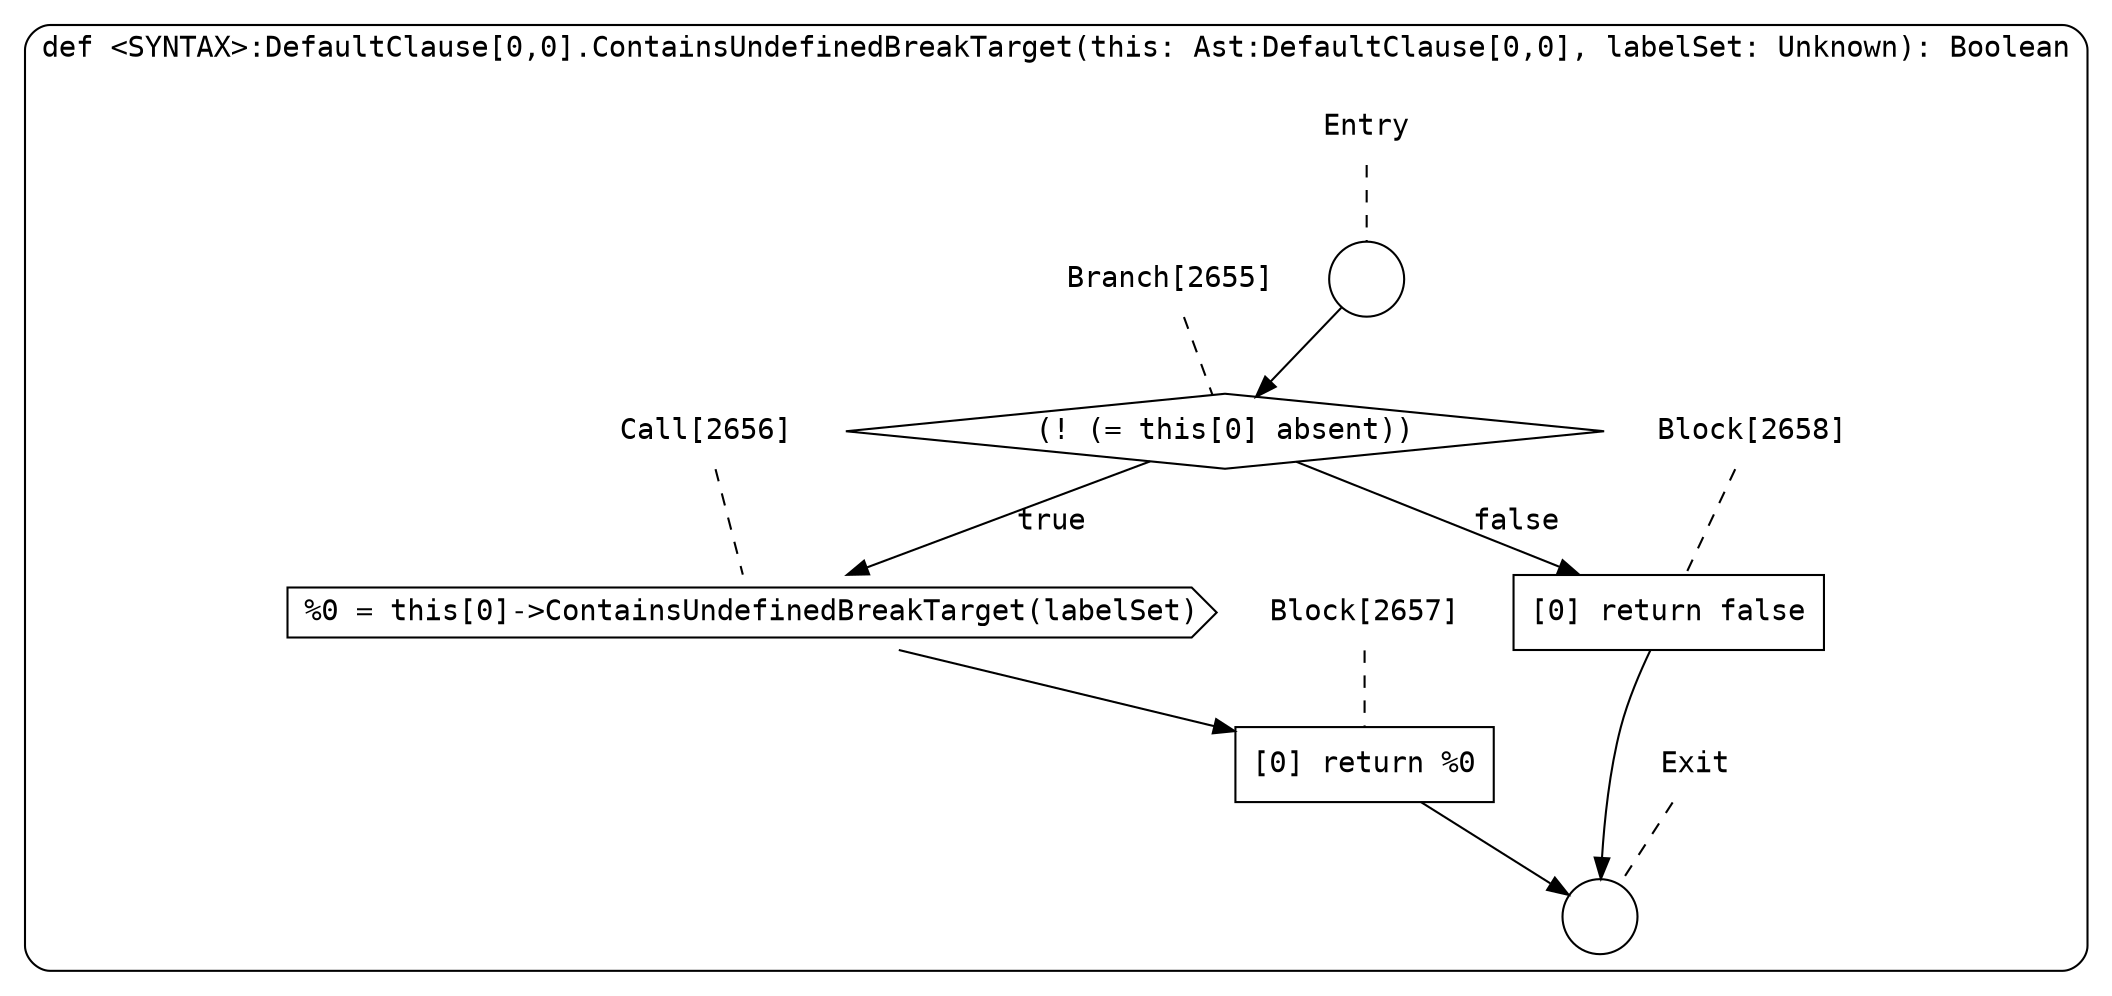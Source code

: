 digraph {
  graph [fontname = "Consolas"]
  node [fontname = "Consolas"]
  edge [fontname = "Consolas"]
  subgraph cluster591 {
    label = "def <SYNTAX>:DefaultClause[0,0].ContainsUndefinedBreakTarget(this: Ast:DefaultClause[0,0], labelSet: Unknown): Boolean"
    style = rounded
    cluster591_entry_name [shape=none, label=<<font color="black">Entry</font>>]
    cluster591_entry_name -> cluster591_entry [arrowhead=none, color="black", style=dashed]
    cluster591_entry [shape=circle label=" " color="black" fillcolor="white" style=filled]
    cluster591_entry -> node2655 [color="black"]
    cluster591_exit_name [shape=none, label=<<font color="black">Exit</font>>]
    cluster591_exit_name -> cluster591_exit [arrowhead=none, color="black", style=dashed]
    cluster591_exit [shape=circle label=" " color="black" fillcolor="white" style=filled]
    node2655_name [shape=none, label=<<font color="black">Branch[2655]</font>>]
    node2655_name -> node2655 [arrowhead=none, color="black", style=dashed]
    node2655 [shape=diamond, label=<<font color="black">(! (= this[0] absent))</font>> color="black" fillcolor="white", style=filled]
    node2655 -> node2656 [label=<<font color="black">true</font>> color="black"]
    node2655 -> node2658 [label=<<font color="black">false</font>> color="black"]
    node2656_name [shape=none, label=<<font color="black">Call[2656]</font>>]
    node2656_name -> node2656 [arrowhead=none, color="black", style=dashed]
    node2656 [shape=cds, label=<<font color="black">%0 = this[0]-&gt;ContainsUndefinedBreakTarget(labelSet)</font>> color="black" fillcolor="white", style=filled]
    node2656 -> node2657 [color="black"]
    node2658_name [shape=none, label=<<font color="black">Block[2658]</font>>]
    node2658_name -> node2658 [arrowhead=none, color="black", style=dashed]
    node2658 [shape=box, label=<<font color="black">[0] return false<BR ALIGN="LEFT"/></font>> color="black" fillcolor="white", style=filled]
    node2658 -> cluster591_exit [color="black"]
    node2657_name [shape=none, label=<<font color="black">Block[2657]</font>>]
    node2657_name -> node2657 [arrowhead=none, color="black", style=dashed]
    node2657 [shape=box, label=<<font color="black">[0] return %0<BR ALIGN="LEFT"/></font>> color="black" fillcolor="white", style=filled]
    node2657 -> cluster591_exit [color="black"]
  }
}